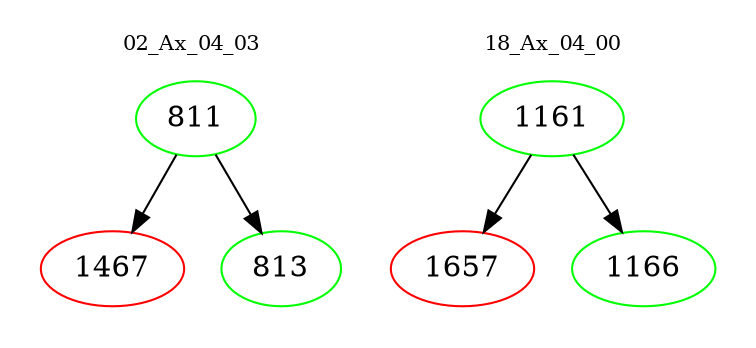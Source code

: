 digraph{
subgraph cluster_0 {
color = white
label = "02_Ax_04_03";
fontsize=10;
T0_811 [label="811", color="green"]
T0_811 -> T0_1467 [color="black"]
T0_1467 [label="1467", color="red"]
T0_811 -> T0_813 [color="black"]
T0_813 [label="813", color="green"]
}
subgraph cluster_1 {
color = white
label = "18_Ax_04_00";
fontsize=10;
T1_1161 [label="1161", color="green"]
T1_1161 -> T1_1657 [color="black"]
T1_1657 [label="1657", color="red"]
T1_1161 -> T1_1166 [color="black"]
T1_1166 [label="1166", color="green"]
}
}
